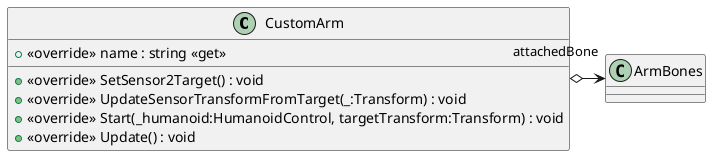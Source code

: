 @startuml
class CustomArm {
    + <<override>> name : string <<get>>
    + <<override>> SetSensor2Target() : void
    + <<override>> UpdateSensorTransformFromTarget(_:Transform) : void
    + <<override>> Start(_humanoid:HumanoidControl, targetTransform:Transform) : void
    + <<override>> Update() : void
}
CustomArm o-> "attachedBone" ArmBones
@enduml
